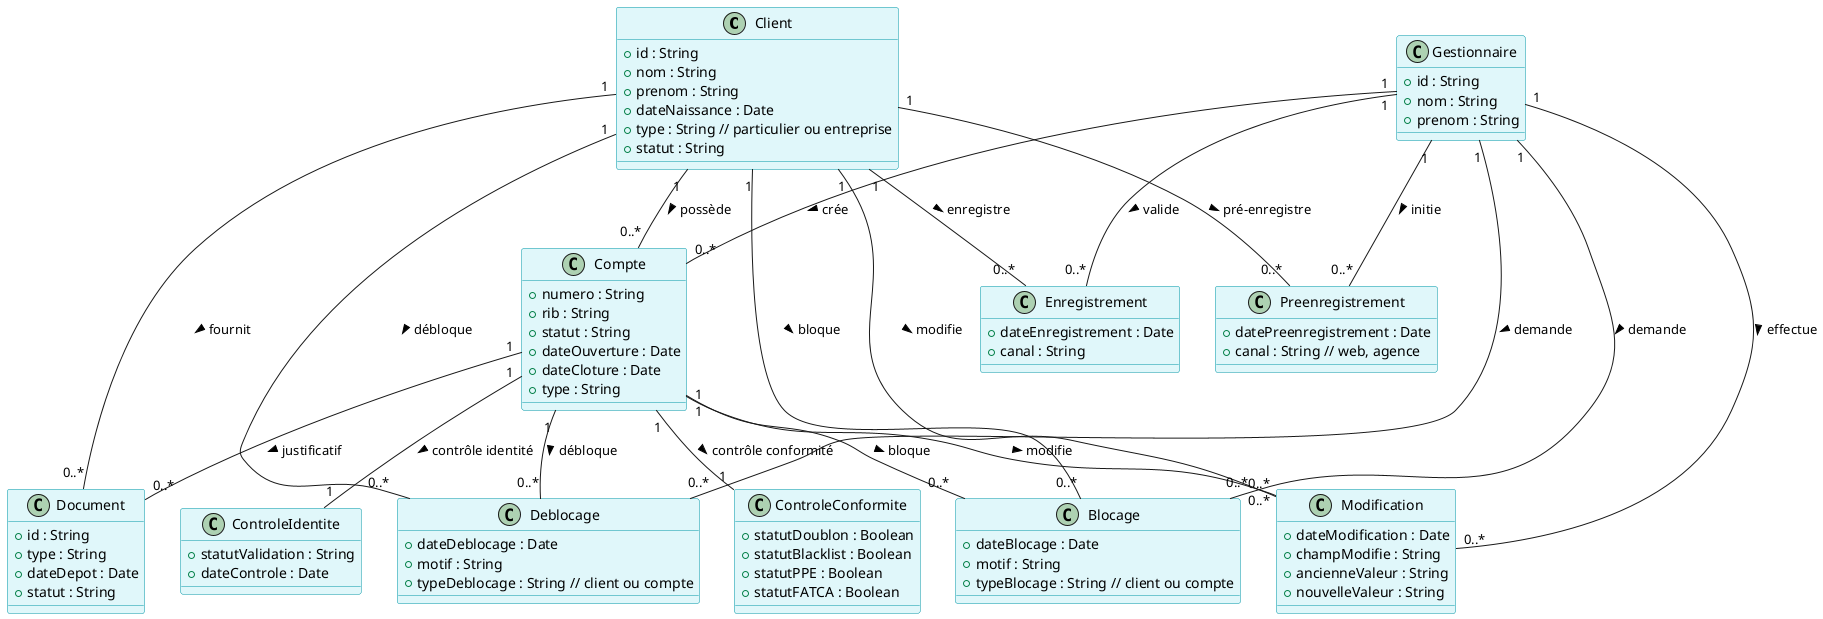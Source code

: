 @startuml DiagrammeClasseGeneralKYC
skinparam class {
    BackgroundColor #E0F7FA
    BorderColor #0097A7
}

' --- Entités principales ---
class Client {
    +id : String
    +nom : String
    +prenom : String
    +dateNaissance : Date
    +type : String // particulier ou entreprise
    +statut : String
}

class Compte {
    +numero : String
    +rib : String
    +statut : String
    +dateOuverture : Date
    +dateCloture : Date
    +type : String
}

class Document {
    +id : String
    +type : String
    +dateDepot : Date
    +statut : String
}

class Gestionnaire {
    +id : String
    +nom : String
    +prenom : String
}

' --- Opérations/Services ---
class Preenregistrement {
    +datePreenregistrement : Date
    +canal : String // web, agence
}

class Enregistrement {
    +dateEnregistrement : Date
    +canal : String
}

class Modification {
    +dateModification : Date
    +champModifie : String
    +ancienneValeur : String
    +nouvelleValeur : String
}

class Blocage {
    +dateBlocage : Date
    +motif : String
    +typeBlocage : String // client ou compte
}

class Deblocage {
    +dateDeblocage : Date
    +motif : String
    +typeDeblocage : String // client ou compte
}

' --- Contrôles ---
class ControleIdentite {
    +statutValidation : String
    +dateControle : Date
}

class ControleConformite {
    +statutDoublon : Boolean
    +statutBlacklist : Boolean
    +statutPPE : Boolean
    +statutFATCA : Boolean
}

' --- Relations principales ---
Client "1" -- "0..*" Compte : possède >
Client "1" -- "0..*" Document : fournit >
Compte "1" -- "0..*" Document : justificatif >
Gestionnaire "1" -- "0..*" Compte : crée >
Compte "1" -- "1" ControleIdentite : contrôle identité >
Compte "1" -- "1" ControleConformite : contrôle conformité >

' --- Relations opérations ---
Client "1" -- "0..*" Preenregistrement : pré-enregistre >
Client "1" -- "0..*" Enregistrement : enregistre >
Client "1" -- "0..*" Modification : modifie >
Client "1" -- "0..*" Blocage : bloque >
Client "1" -- "0..*" Deblocage : débloque >

Compte "1" -- "0..*" Modification : modifie >
Compte "1" -- "0..*" Blocage : bloque >
Compte "1" -- "0..*" Deblocage : débloque >

Gestionnaire "1" -- "0..*" Preenregistrement : initie >
Gestionnaire "1" -- "0..*" Enregistrement : valide >
Gestionnaire "1" -- "0..*" Modification : effectue >
Gestionnaire "1" -- "0..*" Blocage : demande >
Gestionnaire "1" -- "0..*" Deblocage : demande >

@enduml